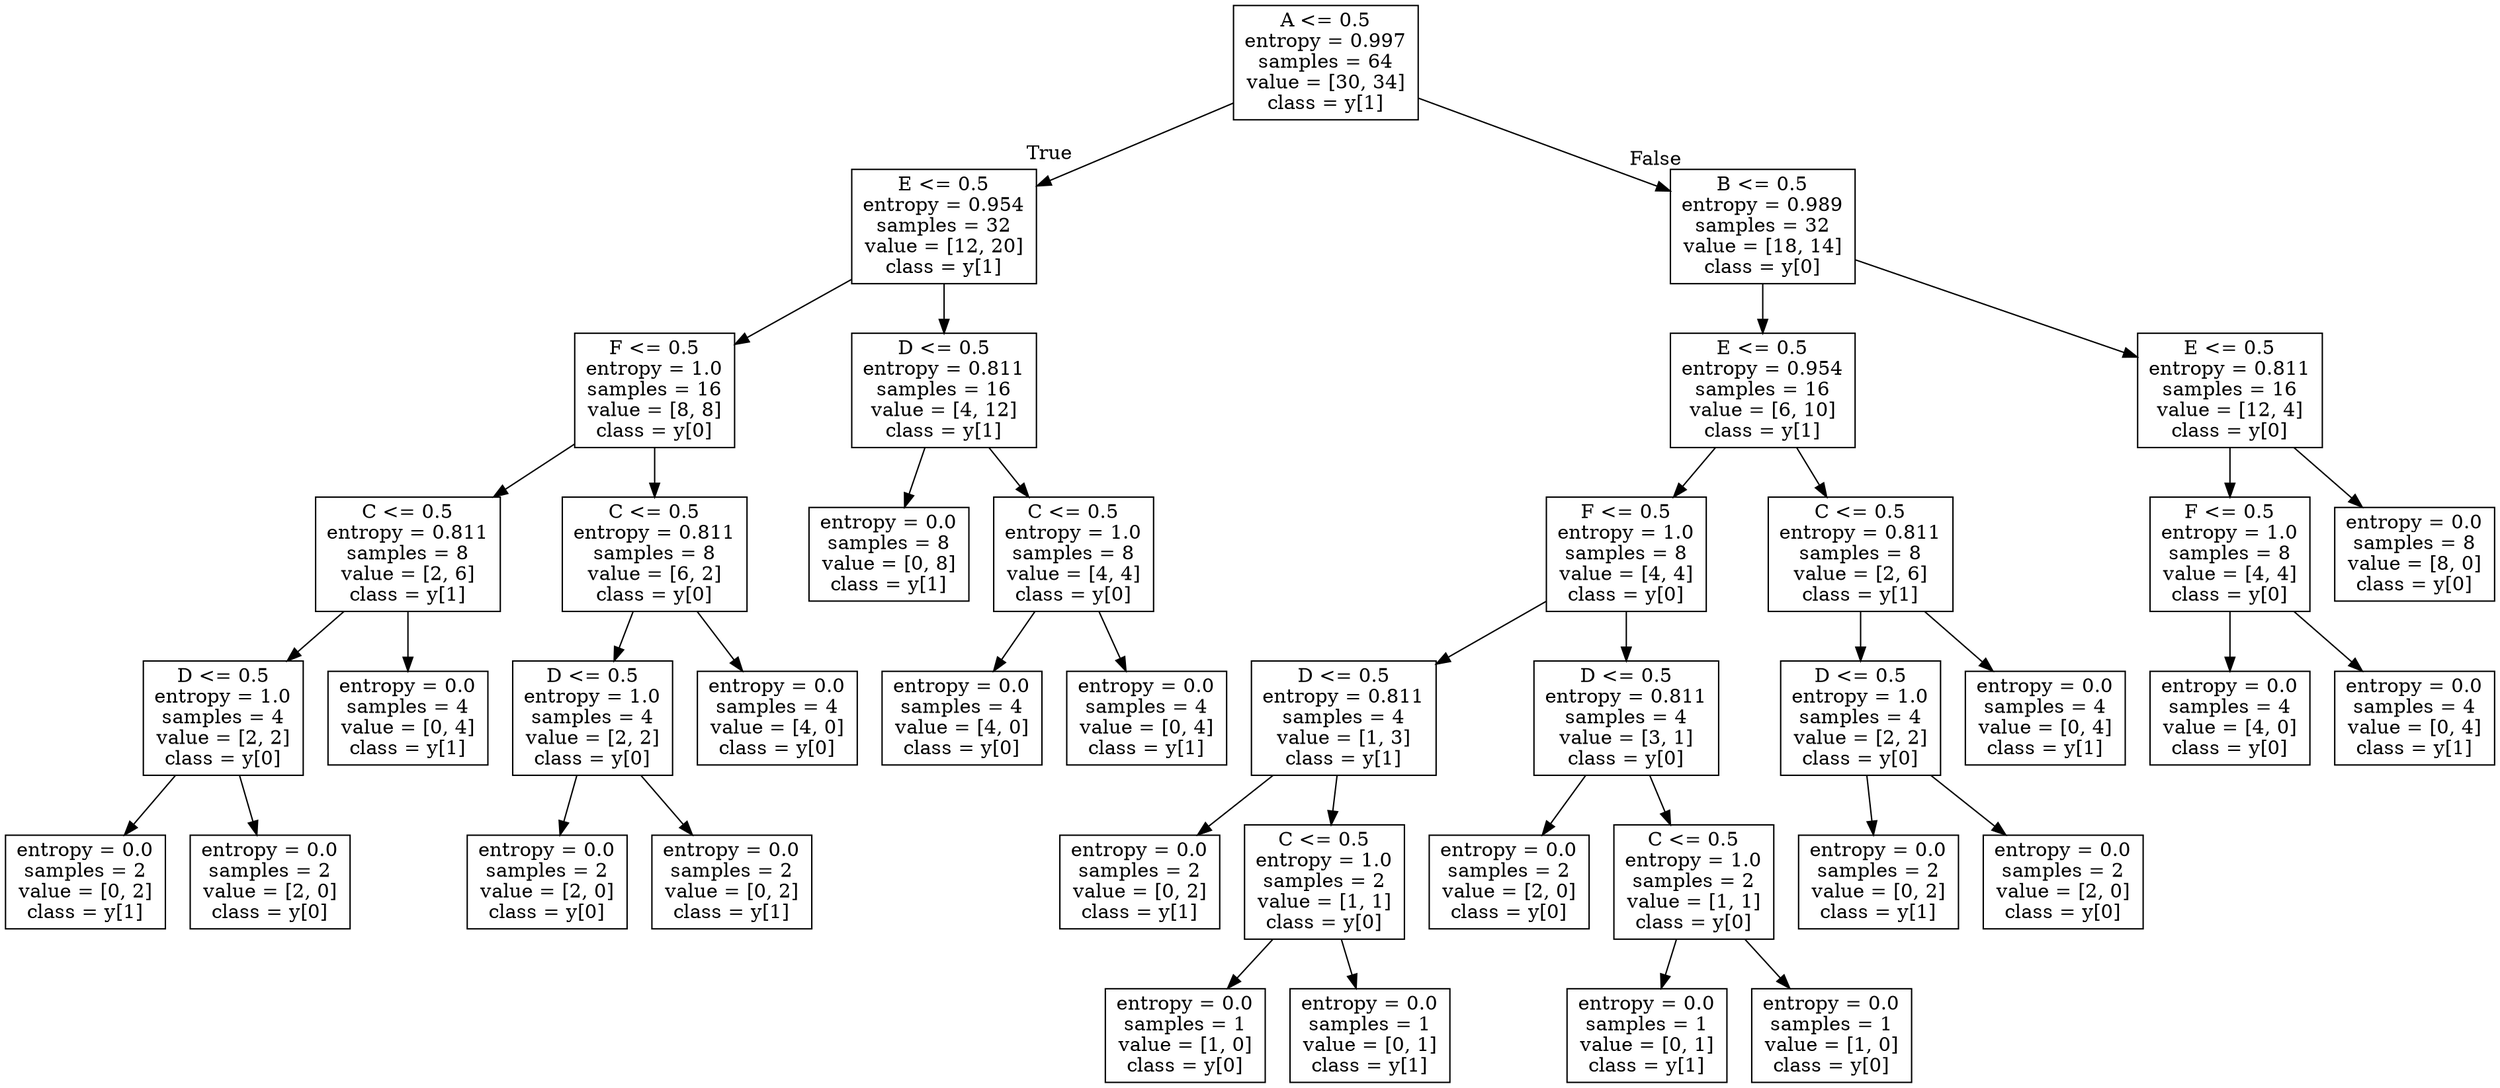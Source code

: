 digraph Tree {
node [shape=box] ;
0 [label="A <= 0.5\nentropy = 0.997\nsamples = 64\nvalue = [30, 34]\nclass = y[1]"] ;
1 [label="E <= 0.5\nentropy = 0.954\nsamples = 32\nvalue = [12, 20]\nclass = y[1]"] ;
0 -> 1 [labeldistance=2.5, labelangle=45, headlabel="True"] ;
2 [label="F <= 0.5\nentropy = 1.0\nsamples = 16\nvalue = [8, 8]\nclass = y[0]"] ;
1 -> 2 ;
3 [label="C <= 0.5\nentropy = 0.811\nsamples = 8\nvalue = [2, 6]\nclass = y[1]"] ;
2 -> 3 ;
4 [label="D <= 0.5\nentropy = 1.0\nsamples = 4\nvalue = [2, 2]\nclass = y[0]"] ;
3 -> 4 ;
5 [label="entropy = 0.0\nsamples = 2\nvalue = [0, 2]\nclass = y[1]"] ;
4 -> 5 ;
6 [label="entropy = 0.0\nsamples = 2\nvalue = [2, 0]\nclass = y[0]"] ;
4 -> 6 ;
7 [label="entropy = 0.0\nsamples = 4\nvalue = [0, 4]\nclass = y[1]"] ;
3 -> 7 ;
8 [label="C <= 0.5\nentropy = 0.811\nsamples = 8\nvalue = [6, 2]\nclass = y[0]"] ;
2 -> 8 ;
9 [label="D <= 0.5\nentropy = 1.0\nsamples = 4\nvalue = [2, 2]\nclass = y[0]"] ;
8 -> 9 ;
10 [label="entropy = 0.0\nsamples = 2\nvalue = [2, 0]\nclass = y[0]"] ;
9 -> 10 ;
11 [label="entropy = 0.0\nsamples = 2\nvalue = [0, 2]\nclass = y[1]"] ;
9 -> 11 ;
12 [label="entropy = 0.0\nsamples = 4\nvalue = [4, 0]\nclass = y[0]"] ;
8 -> 12 ;
13 [label="D <= 0.5\nentropy = 0.811\nsamples = 16\nvalue = [4, 12]\nclass = y[1]"] ;
1 -> 13 ;
14 [label="entropy = 0.0\nsamples = 8\nvalue = [0, 8]\nclass = y[1]"] ;
13 -> 14 ;
15 [label="C <= 0.5\nentropy = 1.0\nsamples = 8\nvalue = [4, 4]\nclass = y[0]"] ;
13 -> 15 ;
16 [label="entropy = 0.0\nsamples = 4\nvalue = [4, 0]\nclass = y[0]"] ;
15 -> 16 ;
17 [label="entropy = 0.0\nsamples = 4\nvalue = [0, 4]\nclass = y[1]"] ;
15 -> 17 ;
18 [label="B <= 0.5\nentropy = 0.989\nsamples = 32\nvalue = [18, 14]\nclass = y[0]"] ;
0 -> 18 [labeldistance=2.5, labelangle=-45, headlabel="False"] ;
19 [label="E <= 0.5\nentropy = 0.954\nsamples = 16\nvalue = [6, 10]\nclass = y[1]"] ;
18 -> 19 ;
20 [label="F <= 0.5\nentropy = 1.0\nsamples = 8\nvalue = [4, 4]\nclass = y[0]"] ;
19 -> 20 ;
21 [label="D <= 0.5\nentropy = 0.811\nsamples = 4\nvalue = [1, 3]\nclass = y[1]"] ;
20 -> 21 ;
22 [label="entropy = 0.0\nsamples = 2\nvalue = [0, 2]\nclass = y[1]"] ;
21 -> 22 ;
23 [label="C <= 0.5\nentropy = 1.0\nsamples = 2\nvalue = [1, 1]\nclass = y[0]"] ;
21 -> 23 ;
24 [label="entropy = 0.0\nsamples = 1\nvalue = [1, 0]\nclass = y[0]"] ;
23 -> 24 ;
25 [label="entropy = 0.0\nsamples = 1\nvalue = [0, 1]\nclass = y[1]"] ;
23 -> 25 ;
26 [label="D <= 0.5\nentropy = 0.811\nsamples = 4\nvalue = [3, 1]\nclass = y[0]"] ;
20 -> 26 ;
27 [label="entropy = 0.0\nsamples = 2\nvalue = [2, 0]\nclass = y[0]"] ;
26 -> 27 ;
28 [label="C <= 0.5\nentropy = 1.0\nsamples = 2\nvalue = [1, 1]\nclass = y[0]"] ;
26 -> 28 ;
29 [label="entropy = 0.0\nsamples = 1\nvalue = [0, 1]\nclass = y[1]"] ;
28 -> 29 ;
30 [label="entropy = 0.0\nsamples = 1\nvalue = [1, 0]\nclass = y[0]"] ;
28 -> 30 ;
31 [label="C <= 0.5\nentropy = 0.811\nsamples = 8\nvalue = [2, 6]\nclass = y[1]"] ;
19 -> 31 ;
32 [label="D <= 0.5\nentropy = 1.0\nsamples = 4\nvalue = [2, 2]\nclass = y[0]"] ;
31 -> 32 ;
33 [label="entropy = 0.0\nsamples = 2\nvalue = [0, 2]\nclass = y[1]"] ;
32 -> 33 ;
34 [label="entropy = 0.0\nsamples = 2\nvalue = [2, 0]\nclass = y[0]"] ;
32 -> 34 ;
35 [label="entropy = 0.0\nsamples = 4\nvalue = [0, 4]\nclass = y[1]"] ;
31 -> 35 ;
36 [label="E <= 0.5\nentropy = 0.811\nsamples = 16\nvalue = [12, 4]\nclass = y[0]"] ;
18 -> 36 ;
37 [label="F <= 0.5\nentropy = 1.0\nsamples = 8\nvalue = [4, 4]\nclass = y[0]"] ;
36 -> 37 ;
38 [label="entropy = 0.0\nsamples = 4\nvalue = [4, 0]\nclass = y[0]"] ;
37 -> 38 ;
39 [label="entropy = 0.0\nsamples = 4\nvalue = [0, 4]\nclass = y[1]"] ;
37 -> 39 ;
40 [label="entropy = 0.0\nsamples = 8\nvalue = [8, 0]\nclass = y[0]"] ;
36 -> 40 ;
}